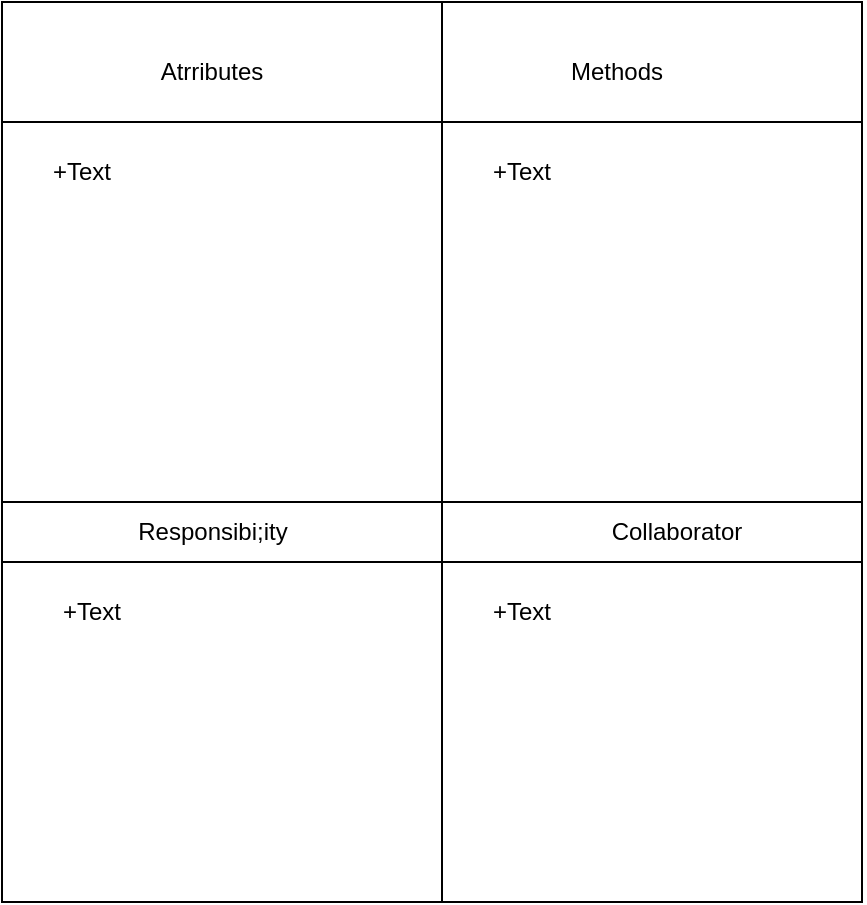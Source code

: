 <mxfile>
    <diagram id="WoudTuqWMcCzGsCH-dmT" name="Page-1">
        <mxGraphModel dx="646" dy="355" grid="1" gridSize="10" guides="1" tooltips="1" connect="1" arrows="1" fold="1" page="1" pageScale="1" pageWidth="850" pageHeight="1100" math="0" shadow="0">
            <root>
                <mxCell id="0"/>
                <mxCell id="1" parent="0"/>
                <mxCell id="2" value="" style="shape=internalStorage;whiteSpace=wrap;html=1;backgroundOutline=1;dx=220;dy=60;" vertex="1" parent="1">
                    <mxGeometry x="340" y="640" width="430" height="450" as="geometry"/>
                </mxCell>
                <mxCell id="3" value="Atrributes" style="text;html=1;strokeColor=none;fillColor=none;align=center;verticalAlign=middle;whiteSpace=wrap;rounded=0;" vertex="1" parent="1">
                    <mxGeometry x="415" y="660" width="60" height="30" as="geometry"/>
                </mxCell>
                <mxCell id="4" value="Methods" style="text;html=1;strokeColor=none;fillColor=none;align=center;verticalAlign=middle;whiteSpace=wrap;rounded=0;" vertex="1" parent="1">
                    <mxGeometry x="620" y="660" width="55" height="30" as="geometry"/>
                </mxCell>
                <mxCell id="5" value="" style="endArrow=none;html=1;" edge="1" parent="1" target="2">
                    <mxGeometry width="50" height="50" relative="1" as="geometry">
                        <mxPoint x="340" y="890" as="sourcePoint"/>
                        <mxPoint x="390" y="840" as="targetPoint"/>
                        <Array as="points">
                            <mxPoint x="770" y="890"/>
                        </Array>
                    </mxGeometry>
                </mxCell>
                <mxCell id="6" value="" style="endArrow=none;html=1;" edge="1" parent="1">
                    <mxGeometry width="50" height="50" relative="1" as="geometry">
                        <mxPoint x="340" y="920" as="sourcePoint"/>
                        <mxPoint x="770" y="920" as="targetPoint"/>
                        <Array as="points">
                            <mxPoint x="770" y="920"/>
                        </Array>
                    </mxGeometry>
                </mxCell>
                <mxCell id="7" value="Responsibi;ity" style="text;html=1;strokeColor=none;fillColor=none;align=center;verticalAlign=middle;whiteSpace=wrap;rounded=0;" vertex="1" parent="1">
                    <mxGeometry x="387.5" y="890" width="115" height="30" as="geometry"/>
                </mxCell>
                <mxCell id="8" value="Collaborator" style="text;html=1;strokeColor=none;fillColor=none;align=center;verticalAlign=middle;whiteSpace=wrap;rounded=0;" vertex="1" parent="1">
                    <mxGeometry x="620" y="890" width="115" height="30" as="geometry"/>
                </mxCell>
                <mxCell id="9" value="+Text" style="text;html=1;strokeColor=none;fillColor=none;align=center;verticalAlign=middle;whiteSpace=wrap;rounded=0;" vertex="1" parent="1">
                    <mxGeometry x="350" y="710" width="60" height="30" as="geometry"/>
                </mxCell>
                <mxCell id="10" value="+Text" style="text;html=1;strokeColor=none;fillColor=none;align=center;verticalAlign=middle;whiteSpace=wrap;rounded=0;" vertex="1" parent="1">
                    <mxGeometry x="570" y="710" width="60" height="30" as="geometry"/>
                </mxCell>
                <mxCell id="11" value="+Text" style="text;html=1;strokeColor=none;fillColor=none;align=center;verticalAlign=middle;whiteSpace=wrap;rounded=0;" vertex="1" parent="1">
                    <mxGeometry x="355" y="930" width="60" height="30" as="geometry"/>
                </mxCell>
                <mxCell id="12" value="+Text" style="text;html=1;strokeColor=none;fillColor=none;align=center;verticalAlign=middle;whiteSpace=wrap;rounded=0;" vertex="1" parent="1">
                    <mxGeometry x="570" y="930" width="60" height="30" as="geometry"/>
                </mxCell>
            </root>
        </mxGraphModel>
    </diagram>
</mxfile>